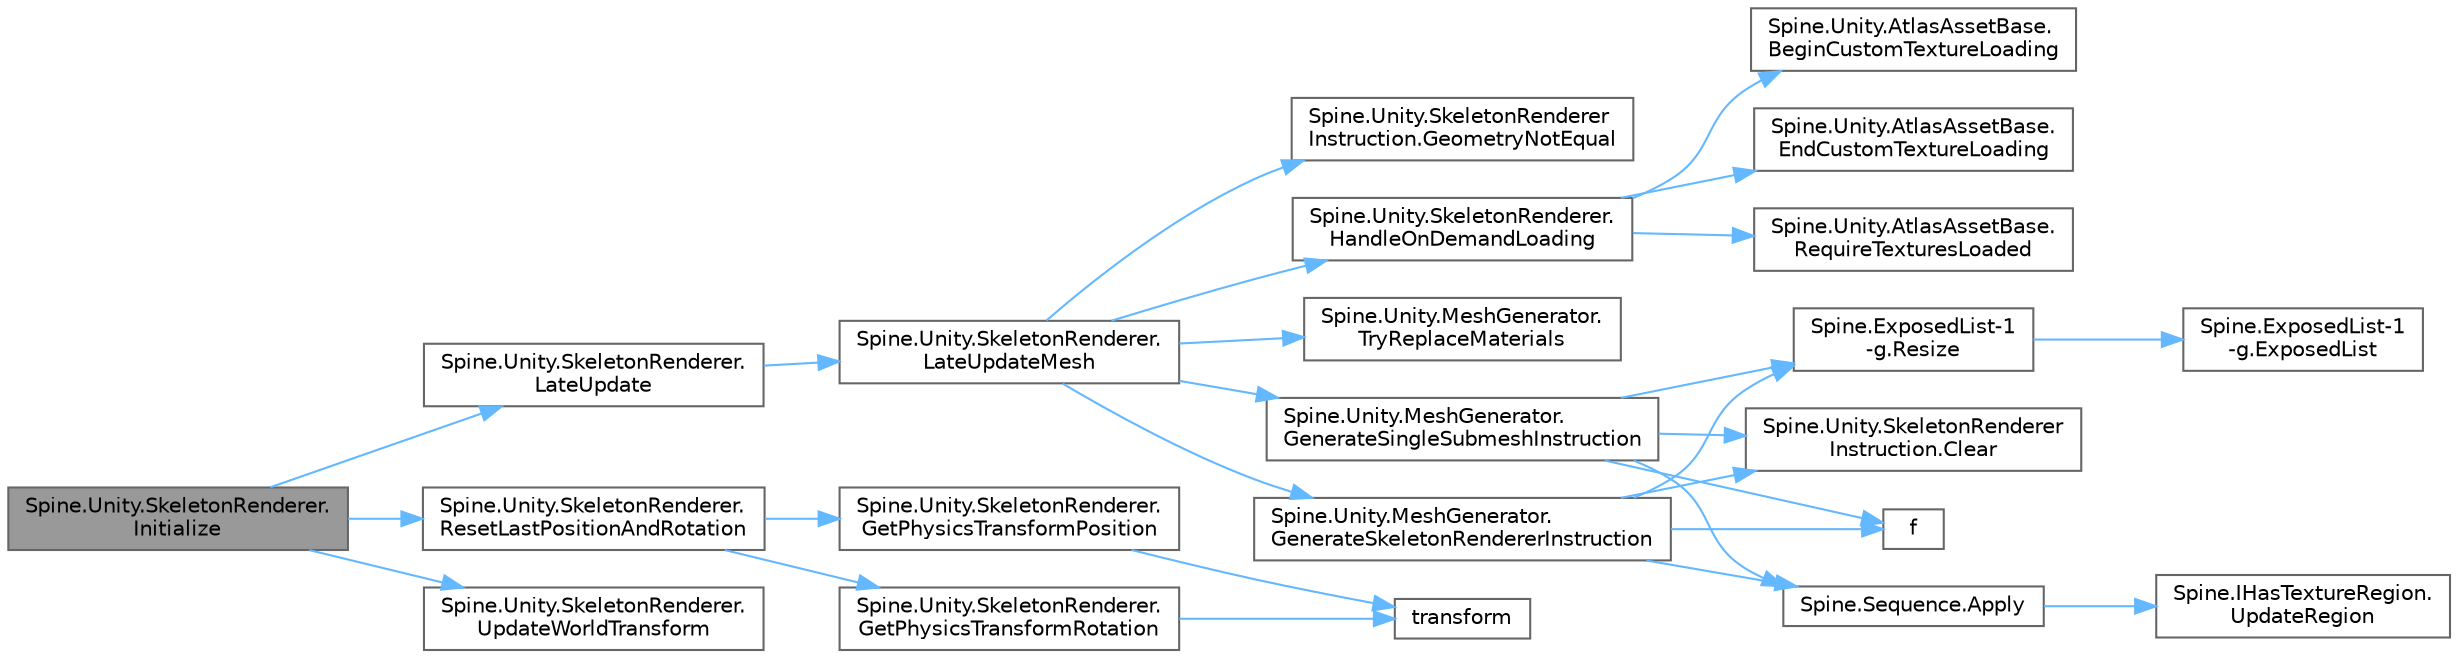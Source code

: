 digraph "Spine.Unity.SkeletonRenderer.Initialize"
{
 // LATEX_PDF_SIZE
  bgcolor="transparent";
  edge [fontname=Helvetica,fontsize=10,labelfontname=Helvetica,labelfontsize=10];
  node [fontname=Helvetica,fontsize=10,shape=box,height=0.2,width=0.4];
  rankdir="LR";
  Node1 [id="Node000001",label="Spine.Unity.SkeletonRenderer.\lInitialize",height=0.2,width=0.4,color="gray40", fillcolor="grey60", style="filled", fontcolor="black",tooltip="Initialize this component. Attempts to load the SkeletonData and creates the internal Skeleton object..."];
  Node1 -> Node2 [id="edge27_Node000001_Node000002",color="steelblue1",style="solid",tooltip=" "];
  Node2 [id="Node000002",label="Spine.Unity.SkeletonRenderer.\lLateUpdate",height=0.2,width=0.4,color="grey40", fillcolor="white", style="filled",URL="$class_spine_1_1_unity_1_1_skeleton_renderer.html#a5ec8980c57b9b42ba4f518767d7badba",tooltip="Generates a new UnityEngine.Mesh from the internal Skeleton."];
  Node2 -> Node3 [id="edge28_Node000002_Node000003",color="steelblue1",style="solid",tooltip=" "];
  Node3 [id="Node000003",label="Spine.Unity.SkeletonRenderer.\lLateUpdateMesh",height=0.2,width=0.4,color="grey40", fillcolor="white", style="filled",URL="$class_spine_1_1_unity_1_1_skeleton_renderer.html#a50c1ed5cbe909dd36bbfc33efc602d07",tooltip=" "];
  Node3 -> Node4 [id="edge29_Node000003_Node000004",color="steelblue1",style="solid",tooltip=" "];
  Node4 [id="Node000004",label="Spine.Unity.MeshGenerator.\lGenerateSingleSubmeshInstruction",height=0.2,width=0.4,color="grey40", fillcolor="white", style="filled",URL="$class_spine_1_1_unity_1_1_mesh_generator.html#a581230789bb08b6f9100216257ed5c9a",tooltip="A specialized variant of GenerateSkeletonRendererInstruction. Generates renderer instructions using a..."];
  Node4 -> Node5 [id="edge30_Node000004_Node000005",color="steelblue1",style="solid",tooltip=" "];
  Node5 [id="Node000005",label="Spine.Sequence.Apply",height=0.2,width=0.4,color="grey40", fillcolor="white", style="filled",URL="$class_spine_1_1_sequence.html#a1107eec4f870623425102be5a580db42",tooltip=" "];
  Node5 -> Node6 [id="edge31_Node000005_Node000006",color="steelblue1",style="solid",tooltip=" "];
  Node6 [id="Node000006",label="Spine.IHasTextureRegion.\lUpdateRegion",height=0.2,width=0.4,color="grey40", fillcolor="white", style="filled",URL="$interface_spine_1_1_i_has_texture_region.html#a37a36abf5d7be9ae3b8e48a7ff3c7fc2",tooltip="Updates any values the attachment calculates using the Region. Must be called after setting the Regio..."];
  Node4 -> Node7 [id="edge32_Node000004_Node000007",color="steelblue1",style="solid",tooltip=" "];
  Node7 [id="Node000007",label="Spine.Unity.SkeletonRenderer\lInstruction.Clear",height=0.2,width=0.4,color="grey40", fillcolor="white", style="filled",URL="$class_spine_1_1_unity_1_1_skeleton_renderer_instruction.html#abe026d6be1737795d804bfbface0713c",tooltip=" "];
  Node4 -> Node8 [id="edge33_Node000004_Node000008",color="steelblue1",style="solid",tooltip=" "];
  Node8 [id="Node000008",label="f",height=0.2,width=0.4,color="grey40", fillcolor="white", style="filled",URL="$cxx11__tensor__map_8cpp.html#a7f507fea02198f6cb81c86640c7b1a4e",tooltip=" "];
  Node4 -> Node9 [id="edge34_Node000004_Node000009",color="steelblue1",style="solid",tooltip=" "];
  Node9 [id="Node000009",label="Spine.ExposedList-1\l-g.Resize",height=0.2,width=0.4,color="grey40", fillcolor="white", style="filled",URL="$class_spine_1_1_exposed_list-1-g.html#a563c4ad0ce4faf82ab5fed8668ce1395",tooltip=" "];
  Node9 -> Node10 [id="edge35_Node000009_Node000010",color="steelblue1",style="solid",tooltip=" "];
  Node10 [id="Node000010",label="Spine.ExposedList-1\l-g.ExposedList",height=0.2,width=0.4,color="grey40", fillcolor="white", style="filled",URL="$class_spine_1_1_exposed_list-1-g.html#ab8ce31918999084ca865fd6d34667c90",tooltip=" "];
  Node3 -> Node11 [id="edge36_Node000003_Node000011",color="steelblue1",style="solid",tooltip=" "];
  Node11 [id="Node000011",label="Spine.Unity.MeshGenerator.\lGenerateSkeletonRendererInstruction",height=0.2,width=0.4,color="grey40", fillcolor="white", style="filled",URL="$class_spine_1_1_unity_1_1_mesh_generator.html#a997f5a2740aaacb784534e9be83327bb",tooltip=" "];
  Node11 -> Node5 [id="edge37_Node000011_Node000005",color="steelblue1",style="solid",tooltip=" "];
  Node11 -> Node7 [id="edge38_Node000011_Node000007",color="steelblue1",style="solid",tooltip=" "];
  Node11 -> Node8 [id="edge39_Node000011_Node000008",color="steelblue1",style="solid",tooltip=" "];
  Node11 -> Node9 [id="edge40_Node000011_Node000009",color="steelblue1",style="solid",tooltip=" "];
  Node3 -> Node12 [id="edge41_Node000003_Node000012",color="steelblue1",style="solid",tooltip=" "];
  Node12 [id="Node000012",label="Spine.Unity.SkeletonRenderer\lInstruction.GeometryNotEqual",height=0.2,width=0.4,color="grey40", fillcolor="white", style="filled",URL="$class_spine_1_1_unity_1_1_skeleton_renderer_instruction.html#a6ea986f462eac2cac4e50e8206b69c81",tooltip=" "];
  Node3 -> Node13 [id="edge42_Node000003_Node000013",color="steelblue1",style="solid",tooltip=" "];
  Node13 [id="Node000013",label="Spine.Unity.SkeletonRenderer.\lHandleOnDemandLoading",height=0.2,width=0.4,color="grey40", fillcolor="white", style="filled",URL="$class_spine_1_1_unity_1_1_skeleton_renderer.html#ac771aad236795de3b12b436e1b3d1264",tooltip=" "];
  Node13 -> Node14 [id="edge43_Node000013_Node000014",color="steelblue1",style="solid",tooltip=" "];
  Node14 [id="Node000014",label="Spine.Unity.AtlasAssetBase.\lBeginCustomTextureLoading",height=0.2,width=0.4,color="grey40", fillcolor="white", style="filled",URL="$class_spine_1_1_unity_1_1_atlas_asset_base.html#aa00860afa0504d0d8a183931e30d56be",tooltip=" "];
  Node13 -> Node15 [id="edge44_Node000013_Node000015",color="steelblue1",style="solid",tooltip=" "];
  Node15 [id="Node000015",label="Spine.Unity.AtlasAssetBase.\lEndCustomTextureLoading",height=0.2,width=0.4,color="grey40", fillcolor="white", style="filled",URL="$class_spine_1_1_unity_1_1_atlas_asset_base.html#a35ae51700f35ea22dd5769052da463a4",tooltip=" "];
  Node13 -> Node16 [id="edge45_Node000013_Node000016",color="steelblue1",style="solid",tooltip=" "];
  Node16 [id="Node000016",label="Spine.Unity.AtlasAssetBase.\lRequireTexturesLoaded",height=0.2,width=0.4,color="grey40", fillcolor="white", style="filled",URL="$class_spine_1_1_unity_1_1_atlas_asset_base.html#a8eb25a5420d52eb87bf461f285e629eb",tooltip=" "];
  Node3 -> Node17 [id="edge46_Node000003_Node000017",color="steelblue1",style="solid",tooltip=" "];
  Node17 [id="Node000017",label="Spine.Unity.MeshGenerator.\lTryReplaceMaterials",height=0.2,width=0.4,color="grey40", fillcolor="white", style="filled",URL="$class_spine_1_1_unity_1_1_mesh_generator.html#a6a986c9a1173d8c69a53bf466969a29a",tooltip=" "];
  Node1 -> Node18 [id="edge47_Node000001_Node000018",color="steelblue1",style="solid",tooltip=" "];
  Node18 [id="Node000018",label="Spine.Unity.SkeletonRenderer.\lResetLastPositionAndRotation",height=0.2,width=0.4,color="grey40", fillcolor="white", style="filled",URL="$class_spine_1_1_unity_1_1_skeleton_renderer.html#a6e38c018039de67a887614b35c5c19b1",tooltip=" "];
  Node18 -> Node19 [id="edge48_Node000018_Node000019",color="steelblue1",style="solid",tooltip=" "];
  Node19 [id="Node000019",label="Spine.Unity.SkeletonRenderer.\lGetPhysicsTransformPosition",height=0.2,width=0.4,color="grey40", fillcolor="white", style="filled",URL="$class_spine_1_1_unity_1_1_skeleton_renderer.html#af589b202ca4338f49d77054f70c2863b",tooltip=" "];
  Node19 -> Node20 [id="edge49_Node000019_Node000020",color="steelblue1",style="solid",tooltip=" "];
  Node20 [id="Node000020",label="transform",height=0.2,width=0.4,color="grey40", fillcolor="white", style="filled",URL="$geometry_8cpp.html#ad05130a1d9f2e9708c1125b4cc2fe7cb",tooltip=" "];
  Node18 -> Node21 [id="edge50_Node000018_Node000021",color="steelblue1",style="solid",tooltip=" "];
  Node21 [id="Node000021",label="Spine.Unity.SkeletonRenderer.\lGetPhysicsTransformRotation",height=0.2,width=0.4,color="grey40", fillcolor="white", style="filled",URL="$class_spine_1_1_unity_1_1_skeleton_renderer.html#a254fba67377dc240d96ad3de52d7a6f9",tooltip=" "];
  Node21 -> Node20 [id="edge51_Node000021_Node000020",color="steelblue1",style="solid",tooltip=" "];
  Node1 -> Node22 [id="edge52_Node000001_Node000022",color="steelblue1",style="solid",tooltip=" "];
  Node22 [id="Node000022",label="Spine.Unity.SkeletonRenderer.\lUpdateWorldTransform",height=0.2,width=0.4,color="grey40", fillcolor="white", style="filled",URL="$class_spine_1_1_unity_1_1_skeleton_renderer.html#a2a90a25feba115f0b36e148f6e6ef418",tooltip=" "];
}
